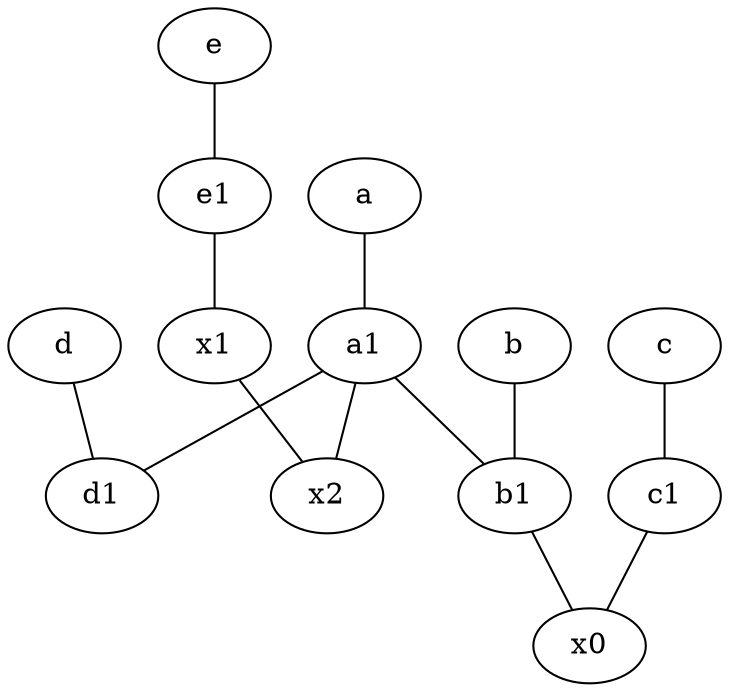 graph {
	node [labelfontsize=50]
	d1 [labelfontsize=50 pos="3,5!"]
	a1 [labelfontsize=50 pos="8,3!"]
	x1 [labelfontsize=50]
	x2 [labelfontsize=50]
	x0 [labelfontsize=50]
	c1 [labelfontsize=50 pos="4.5,3!"]
	e1 [labelfontsize=50 pos="7,7!"]
	b [labelfontsize=50 pos="10,4!"]
	b1 [labelfontsize=50 pos="9,4!"]
	a1 -- b1
	b1 -- x0
	b -- b1
	x1 -- x2
	c1 -- x0
	d -- d1
	a -- a1
	e1 -- x1
	a1 -- d1
	c -- c1
	e -- e1
	a1 -- x2
}
